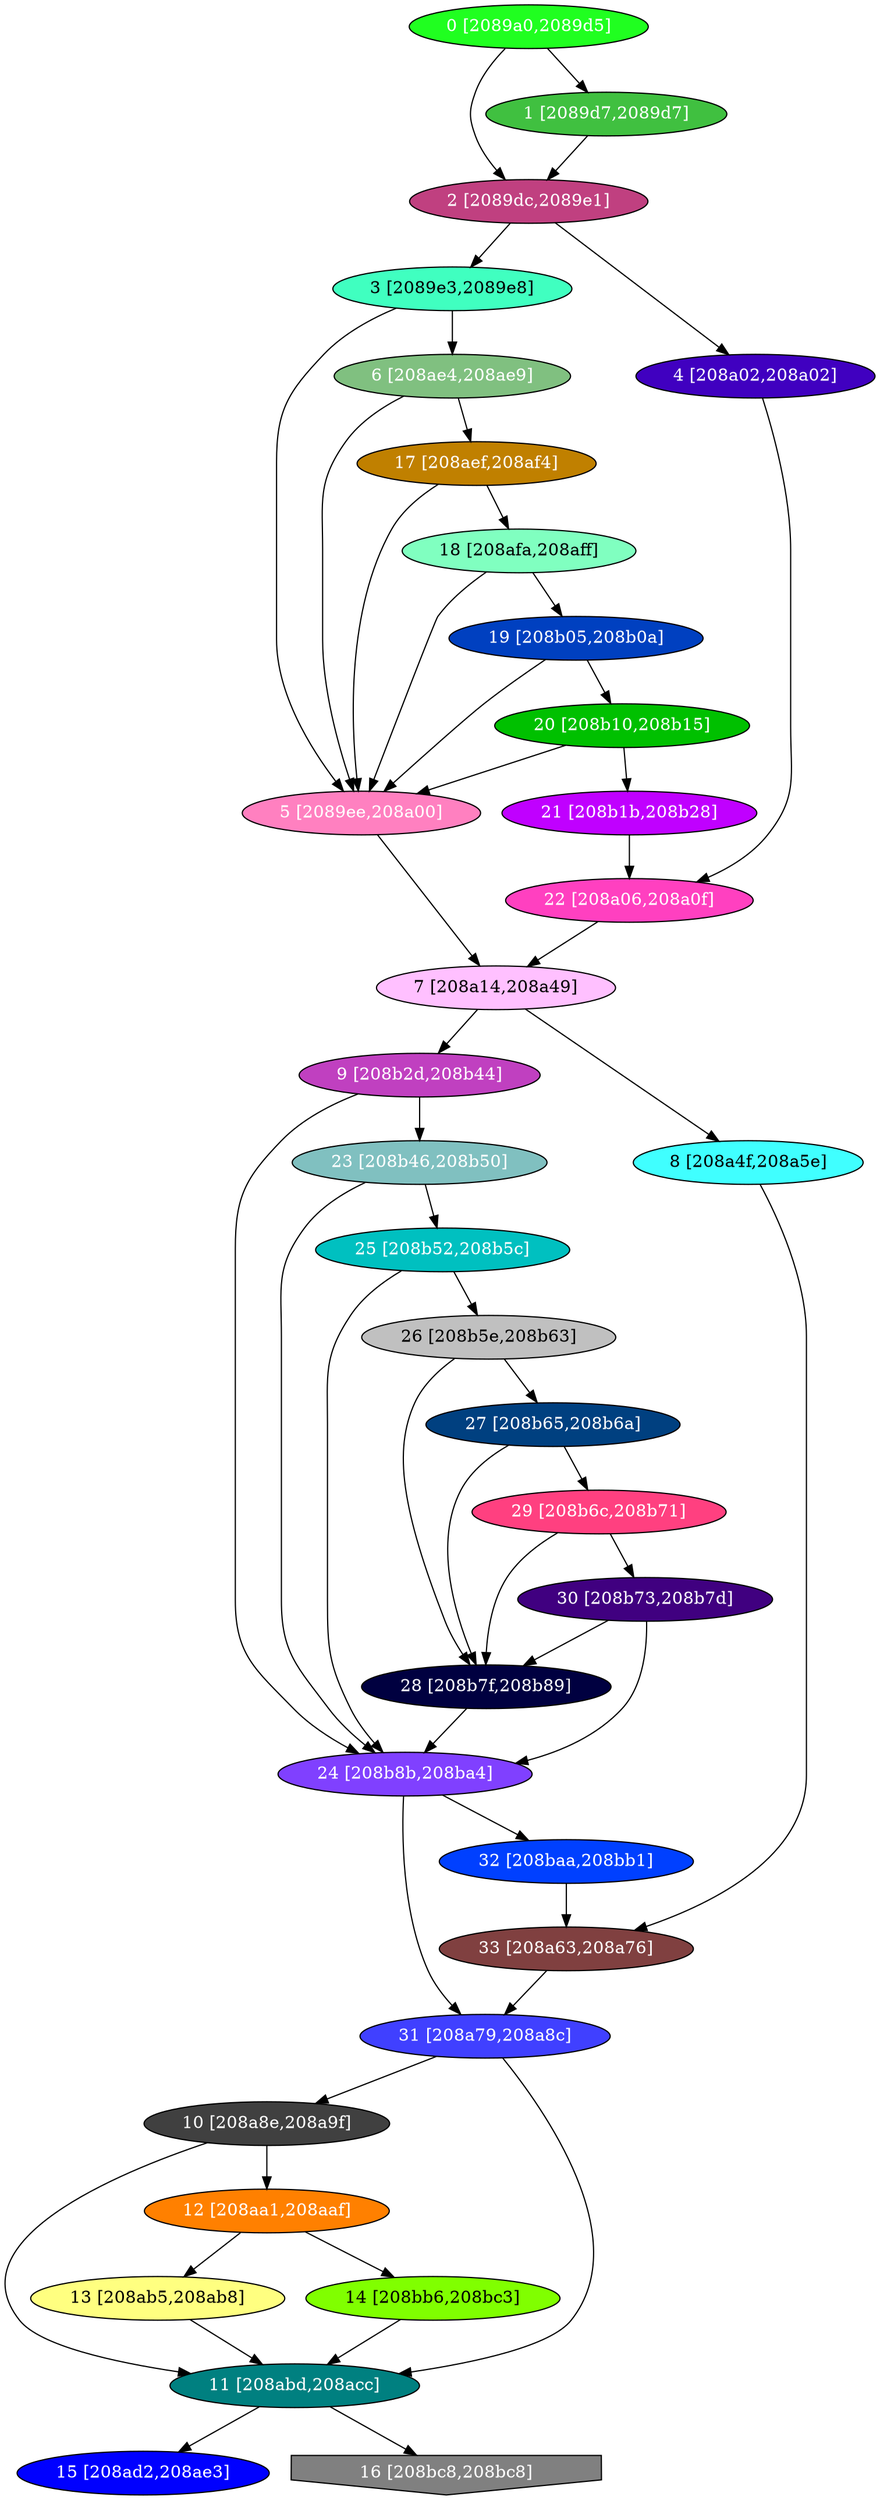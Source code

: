 diGraph libnss3{
	libnss3_0  [style=filled fillcolor="#20FF20" fontcolor="#ffffff" shape=oval label="0 [2089a0,2089d5]"]
	libnss3_1  [style=filled fillcolor="#40C040" fontcolor="#ffffff" shape=oval label="1 [2089d7,2089d7]"]
	libnss3_2  [style=filled fillcolor="#C04080" fontcolor="#ffffff" shape=oval label="2 [2089dc,2089e1]"]
	libnss3_3  [style=filled fillcolor="#40FFC0" fontcolor="#000000" shape=oval label="3 [2089e3,2089e8]"]
	libnss3_4  [style=filled fillcolor="#4000C0" fontcolor="#ffffff" shape=oval label="4 [208a02,208a02]"]
	libnss3_5  [style=filled fillcolor="#FF80C0" fontcolor="#ffffff" shape=oval label="5 [2089ee,208a00]"]
	libnss3_6  [style=filled fillcolor="#80C080" fontcolor="#ffffff" shape=oval label="6 [208ae4,208ae9]"]
	libnss3_7  [style=filled fillcolor="#FFC0FF" fontcolor="#000000" shape=oval label="7 [208a14,208a49]"]
	libnss3_8  [style=filled fillcolor="#40FFFF" fontcolor="#000000" shape=oval label="8 [208a4f,208a5e]"]
	libnss3_9  [style=filled fillcolor="#C040C0" fontcolor="#ffffff" shape=oval label="9 [208b2d,208b44]"]
	libnss3_a  [style=filled fillcolor="#404040" fontcolor="#ffffff" shape=oval label="10 [208a8e,208a9f]"]
	libnss3_b  [style=filled fillcolor="#008080" fontcolor="#ffffff" shape=oval label="11 [208abd,208acc]"]
	libnss3_c  [style=filled fillcolor="#FF8000" fontcolor="#ffffff" shape=oval label="12 [208aa1,208aaf]"]
	libnss3_d  [style=filled fillcolor="#FFFF80" fontcolor="#000000" shape=oval label="13 [208ab5,208ab8]"]
	libnss3_e  [style=filled fillcolor="#80FF00" fontcolor="#000000" shape=oval label="14 [208bb6,208bc3]"]
	libnss3_f  [style=filled fillcolor="#0000FF" fontcolor="#ffffff" shape=oval label="15 [208ad2,208ae3]"]
	libnss3_10  [style=filled fillcolor="#808080" fontcolor="#ffffff" shape=invhouse label="16 [208bc8,208bc8]"]
	libnss3_11  [style=filled fillcolor="#C08000" fontcolor="#ffffff" shape=oval label="17 [208aef,208af4]"]
	libnss3_12  [style=filled fillcolor="#80FFC0" fontcolor="#000000" shape=oval label="18 [208afa,208aff]"]
	libnss3_13  [style=filled fillcolor="#0040C0" fontcolor="#ffffff" shape=oval label="19 [208b05,208b0a]"]
	libnss3_14  [style=filled fillcolor="#00C000" fontcolor="#ffffff" shape=oval label="20 [208b10,208b15]"]
	libnss3_15  [style=filled fillcolor="#C000FF" fontcolor="#ffffff" shape=oval label="21 [208b1b,208b28]"]
	libnss3_16  [style=filled fillcolor="#FF40C0" fontcolor="#ffffff" shape=oval label="22 [208a06,208a0f]"]
	libnss3_17  [style=filled fillcolor="#80C0C0" fontcolor="#ffffff" shape=oval label="23 [208b46,208b50]"]
	libnss3_18  [style=filled fillcolor="#8040FF" fontcolor="#ffffff" shape=oval label="24 [208b8b,208ba4]"]
	libnss3_19  [style=filled fillcolor="#00C0C0" fontcolor="#ffffff" shape=oval label="25 [208b52,208b5c]"]
	libnss3_1a  [style=filled fillcolor="#C0C0C0" fontcolor="#000000" shape=oval label="26 [208b5e,208b63]"]
	libnss3_1b  [style=filled fillcolor="#004080" fontcolor="#ffffff" shape=oval label="27 [208b65,208b6a]"]
	libnss3_1c  [style=filled fillcolor="#000040" fontcolor="#ffffff" shape=oval label="28 [208b7f,208b89]"]
	libnss3_1d  [style=filled fillcolor="#FF4080" fontcolor="#ffffff" shape=oval label="29 [208b6c,208b71]"]
	libnss3_1e  [style=filled fillcolor="#400080" fontcolor="#ffffff" shape=oval label="30 [208b73,208b7d]"]
	libnss3_1f  [style=filled fillcolor="#4040FF" fontcolor="#ffffff" shape=oval label="31 [208a79,208a8c]"]
	libnss3_20  [style=filled fillcolor="#0040FF" fontcolor="#ffffff" shape=oval label="32 [208baa,208bb1]"]
	libnss3_21  [style=filled fillcolor="#804040" fontcolor="#ffffff" shape=oval label="33 [208a63,208a76]"]

	libnss3_0 -> libnss3_1
	libnss3_0 -> libnss3_2
	libnss3_1 -> libnss3_2
	libnss3_2 -> libnss3_3
	libnss3_2 -> libnss3_4
	libnss3_3 -> libnss3_5
	libnss3_3 -> libnss3_6
	libnss3_4 -> libnss3_16
	libnss3_5 -> libnss3_7
	libnss3_6 -> libnss3_5
	libnss3_6 -> libnss3_11
	libnss3_7 -> libnss3_8
	libnss3_7 -> libnss3_9
	libnss3_8 -> libnss3_21
	libnss3_9 -> libnss3_17
	libnss3_9 -> libnss3_18
	libnss3_a -> libnss3_b
	libnss3_a -> libnss3_c
	libnss3_b -> libnss3_f
	libnss3_b -> libnss3_10
	libnss3_c -> libnss3_d
	libnss3_c -> libnss3_e
	libnss3_d -> libnss3_b
	libnss3_e -> libnss3_b
	libnss3_11 -> libnss3_5
	libnss3_11 -> libnss3_12
	libnss3_12 -> libnss3_5
	libnss3_12 -> libnss3_13
	libnss3_13 -> libnss3_5
	libnss3_13 -> libnss3_14
	libnss3_14 -> libnss3_5
	libnss3_14 -> libnss3_15
	libnss3_15 -> libnss3_16
	libnss3_16 -> libnss3_7
	libnss3_17 -> libnss3_18
	libnss3_17 -> libnss3_19
	libnss3_18 -> libnss3_1f
	libnss3_18 -> libnss3_20
	libnss3_19 -> libnss3_18
	libnss3_19 -> libnss3_1a
	libnss3_1a -> libnss3_1b
	libnss3_1a -> libnss3_1c
	libnss3_1b -> libnss3_1c
	libnss3_1b -> libnss3_1d
	libnss3_1c -> libnss3_18
	libnss3_1d -> libnss3_1c
	libnss3_1d -> libnss3_1e
	libnss3_1e -> libnss3_18
	libnss3_1e -> libnss3_1c
	libnss3_1f -> libnss3_a
	libnss3_1f -> libnss3_b
	libnss3_20 -> libnss3_21
	libnss3_21 -> libnss3_1f
}